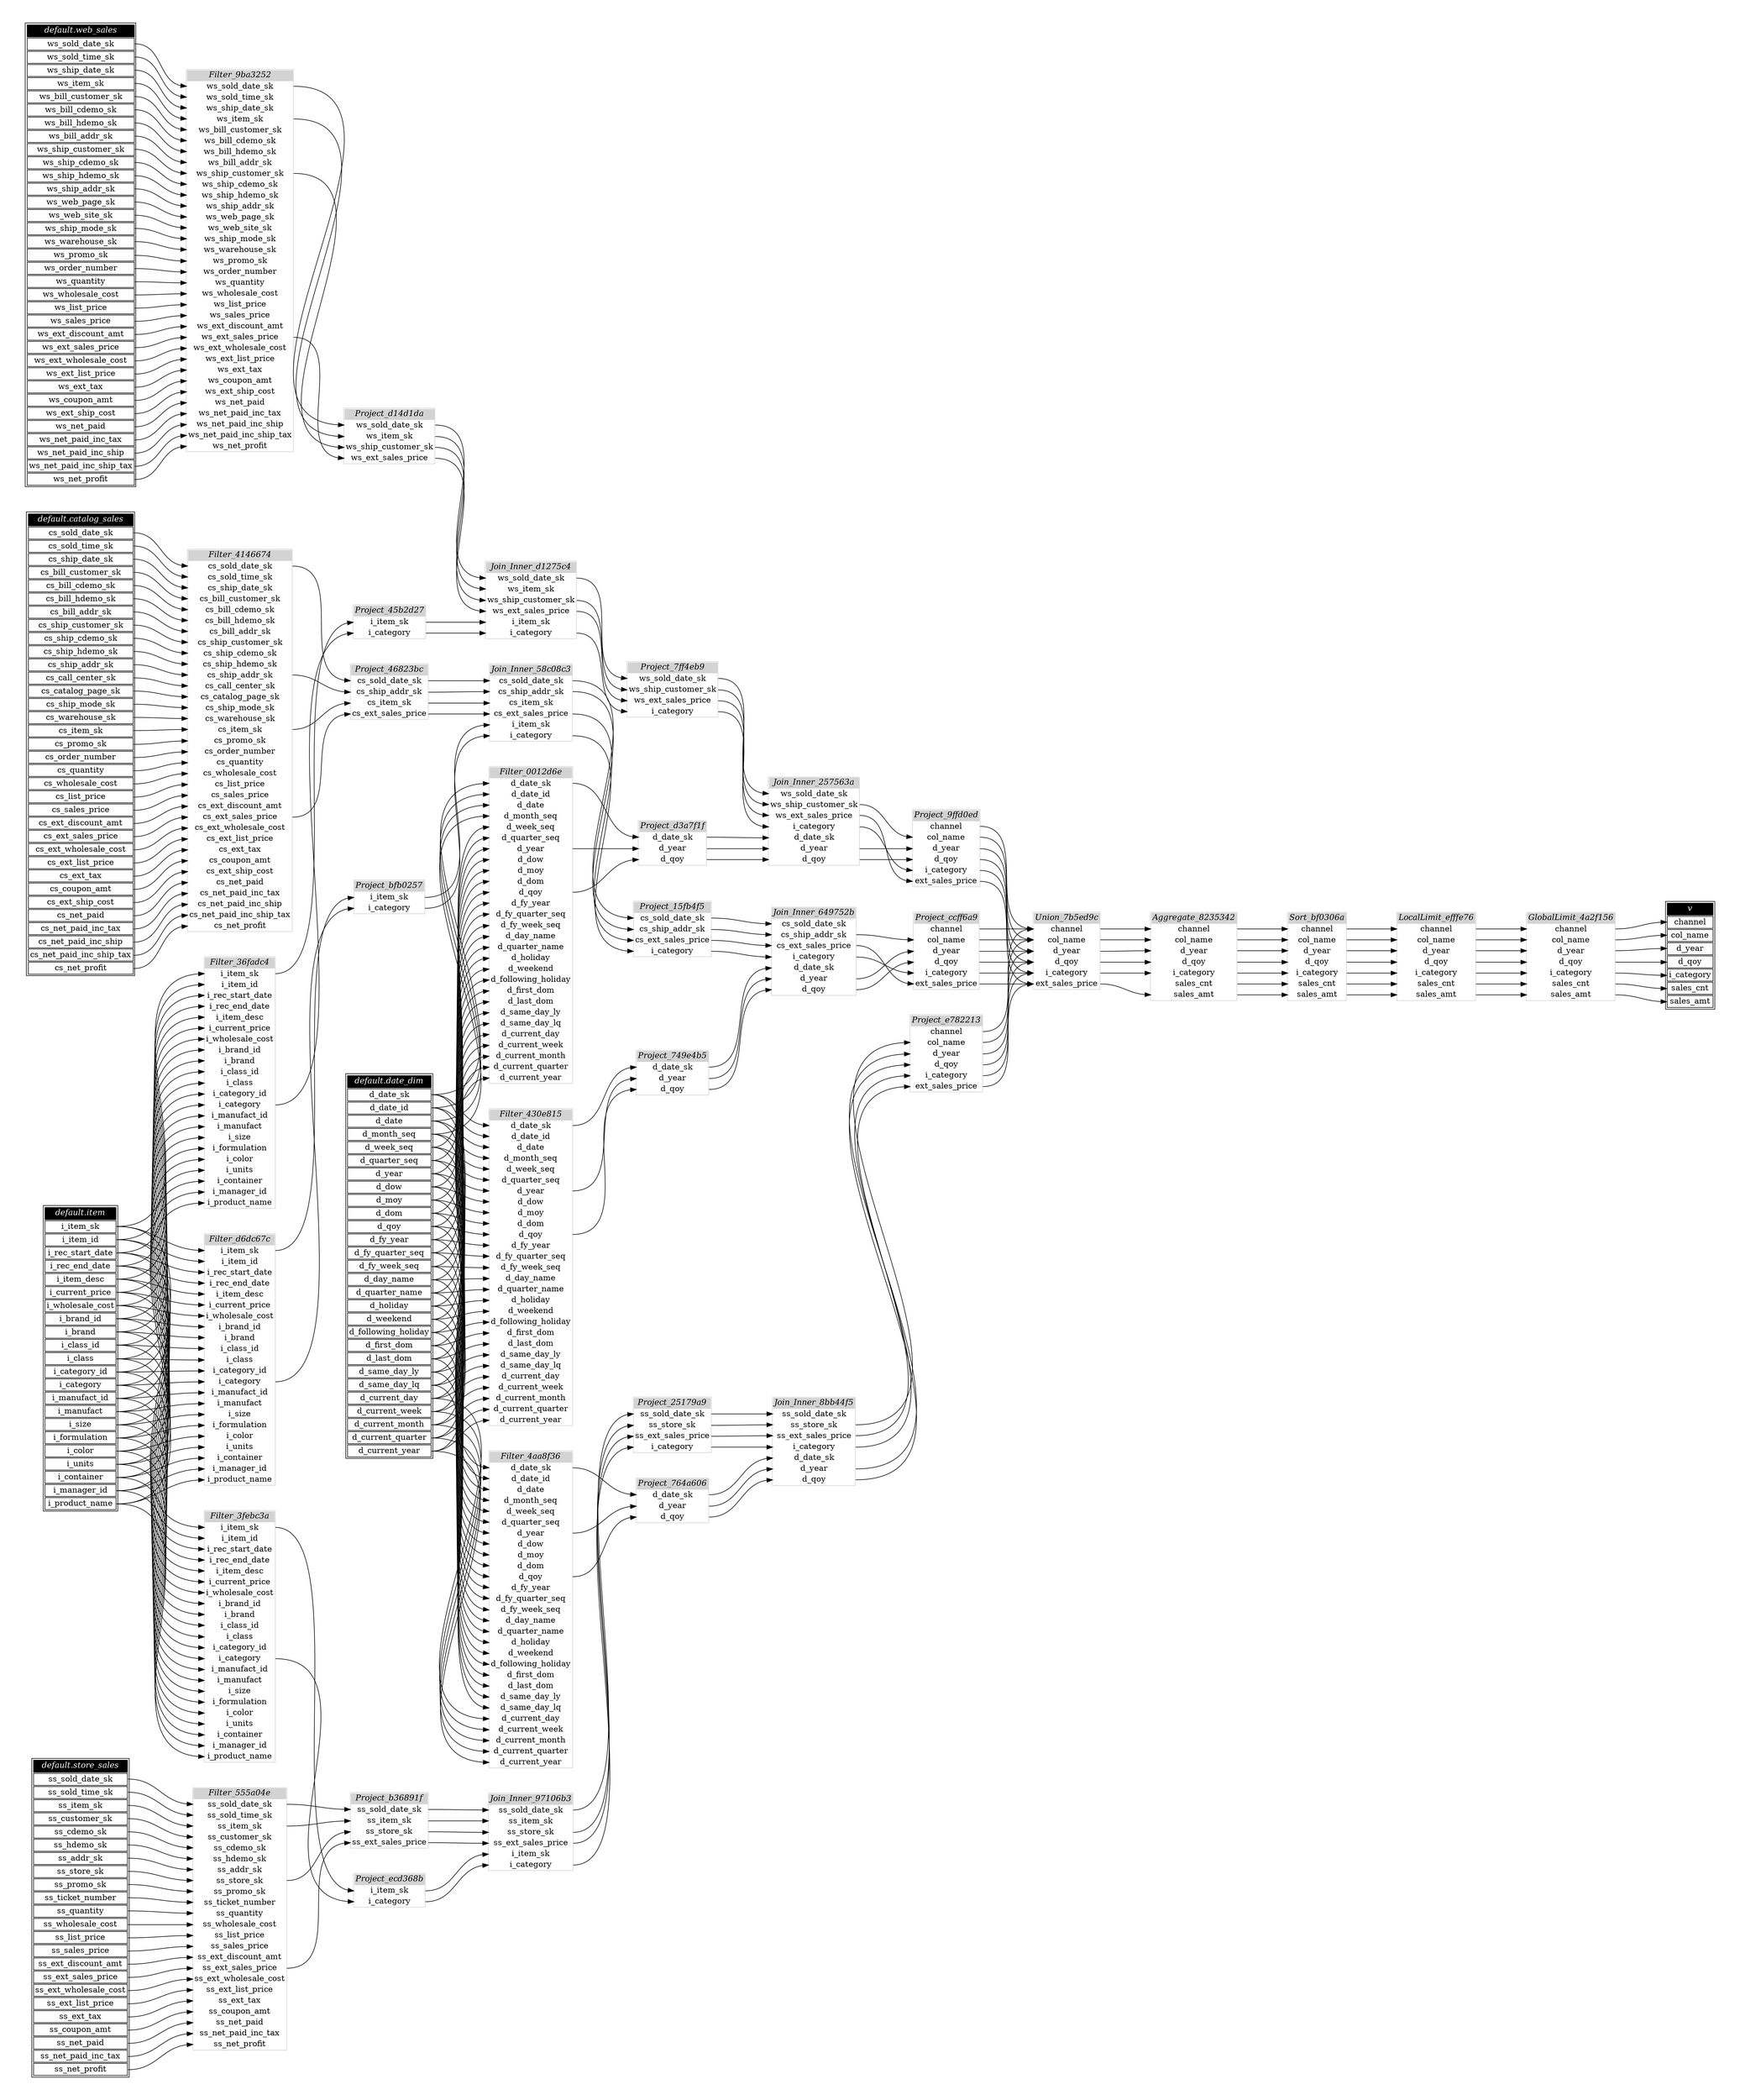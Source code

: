 // Automatically generated by TPCDSFlowTestSuite


digraph {
  graph [pad="0.5" nodesep="0.5" ranksep="1" fontname="Helvetica" rankdir=LR];
  node [shape=plaintext]

  
"Aggregate_8235342" [label=<
<table color="lightgray" border="1" cellborder="0" cellspacing="0">
  <tr><td bgcolor="lightgray" port="nodeName"><i>Aggregate_8235342</i></td></tr>
  <tr><td port="0">channel</td></tr>
<tr><td port="1">col_name</td></tr>
<tr><td port="2">d_year</td></tr>
<tr><td port="3">d_qoy</td></tr>
<tr><td port="4">i_category</td></tr>
<tr><td port="5">sales_cnt</td></tr>
<tr><td port="6">sales_amt</td></tr>
</table>>];
     

"Filter_0012d6e" [label=<
<table color="lightgray" border="1" cellborder="0" cellspacing="0">
  <tr><td bgcolor="lightgray" port="nodeName"><i>Filter_0012d6e</i></td></tr>
  <tr><td port="0">d_date_sk</td></tr>
<tr><td port="1">d_date_id</td></tr>
<tr><td port="2">d_date</td></tr>
<tr><td port="3">d_month_seq</td></tr>
<tr><td port="4">d_week_seq</td></tr>
<tr><td port="5">d_quarter_seq</td></tr>
<tr><td port="6">d_year</td></tr>
<tr><td port="7">d_dow</td></tr>
<tr><td port="8">d_moy</td></tr>
<tr><td port="9">d_dom</td></tr>
<tr><td port="10">d_qoy</td></tr>
<tr><td port="11">d_fy_year</td></tr>
<tr><td port="12">d_fy_quarter_seq</td></tr>
<tr><td port="13">d_fy_week_seq</td></tr>
<tr><td port="14">d_day_name</td></tr>
<tr><td port="15">d_quarter_name</td></tr>
<tr><td port="16">d_holiday</td></tr>
<tr><td port="17">d_weekend</td></tr>
<tr><td port="18">d_following_holiday</td></tr>
<tr><td port="19">d_first_dom</td></tr>
<tr><td port="20">d_last_dom</td></tr>
<tr><td port="21">d_same_day_ly</td></tr>
<tr><td port="22">d_same_day_lq</td></tr>
<tr><td port="23">d_current_day</td></tr>
<tr><td port="24">d_current_week</td></tr>
<tr><td port="25">d_current_month</td></tr>
<tr><td port="26">d_current_quarter</td></tr>
<tr><td port="27">d_current_year</td></tr>
</table>>];
     

"Filter_36fadc4" [label=<
<table color="lightgray" border="1" cellborder="0" cellspacing="0">
  <tr><td bgcolor="lightgray" port="nodeName"><i>Filter_36fadc4</i></td></tr>
  <tr><td port="0">i_item_sk</td></tr>
<tr><td port="1">i_item_id</td></tr>
<tr><td port="2">i_rec_start_date</td></tr>
<tr><td port="3">i_rec_end_date</td></tr>
<tr><td port="4">i_item_desc</td></tr>
<tr><td port="5">i_current_price</td></tr>
<tr><td port="6">i_wholesale_cost</td></tr>
<tr><td port="7">i_brand_id</td></tr>
<tr><td port="8">i_brand</td></tr>
<tr><td port="9">i_class_id</td></tr>
<tr><td port="10">i_class</td></tr>
<tr><td port="11">i_category_id</td></tr>
<tr><td port="12">i_category</td></tr>
<tr><td port="13">i_manufact_id</td></tr>
<tr><td port="14">i_manufact</td></tr>
<tr><td port="15">i_size</td></tr>
<tr><td port="16">i_formulation</td></tr>
<tr><td port="17">i_color</td></tr>
<tr><td port="18">i_units</td></tr>
<tr><td port="19">i_container</td></tr>
<tr><td port="20">i_manager_id</td></tr>
<tr><td port="21">i_product_name</td></tr>
</table>>];
     

"Filter_3febc3a" [label=<
<table color="lightgray" border="1" cellborder="0" cellspacing="0">
  <tr><td bgcolor="lightgray" port="nodeName"><i>Filter_3febc3a</i></td></tr>
  <tr><td port="0">i_item_sk</td></tr>
<tr><td port="1">i_item_id</td></tr>
<tr><td port="2">i_rec_start_date</td></tr>
<tr><td port="3">i_rec_end_date</td></tr>
<tr><td port="4">i_item_desc</td></tr>
<tr><td port="5">i_current_price</td></tr>
<tr><td port="6">i_wholesale_cost</td></tr>
<tr><td port="7">i_brand_id</td></tr>
<tr><td port="8">i_brand</td></tr>
<tr><td port="9">i_class_id</td></tr>
<tr><td port="10">i_class</td></tr>
<tr><td port="11">i_category_id</td></tr>
<tr><td port="12">i_category</td></tr>
<tr><td port="13">i_manufact_id</td></tr>
<tr><td port="14">i_manufact</td></tr>
<tr><td port="15">i_size</td></tr>
<tr><td port="16">i_formulation</td></tr>
<tr><td port="17">i_color</td></tr>
<tr><td port="18">i_units</td></tr>
<tr><td port="19">i_container</td></tr>
<tr><td port="20">i_manager_id</td></tr>
<tr><td port="21">i_product_name</td></tr>
</table>>];
     

"Filter_4146674" [label=<
<table color="lightgray" border="1" cellborder="0" cellspacing="0">
  <tr><td bgcolor="lightgray" port="nodeName"><i>Filter_4146674</i></td></tr>
  <tr><td port="0">cs_sold_date_sk</td></tr>
<tr><td port="1">cs_sold_time_sk</td></tr>
<tr><td port="2">cs_ship_date_sk</td></tr>
<tr><td port="3">cs_bill_customer_sk</td></tr>
<tr><td port="4">cs_bill_cdemo_sk</td></tr>
<tr><td port="5">cs_bill_hdemo_sk</td></tr>
<tr><td port="6">cs_bill_addr_sk</td></tr>
<tr><td port="7">cs_ship_customer_sk</td></tr>
<tr><td port="8">cs_ship_cdemo_sk</td></tr>
<tr><td port="9">cs_ship_hdemo_sk</td></tr>
<tr><td port="10">cs_ship_addr_sk</td></tr>
<tr><td port="11">cs_call_center_sk</td></tr>
<tr><td port="12">cs_catalog_page_sk</td></tr>
<tr><td port="13">cs_ship_mode_sk</td></tr>
<tr><td port="14">cs_warehouse_sk</td></tr>
<tr><td port="15">cs_item_sk</td></tr>
<tr><td port="16">cs_promo_sk</td></tr>
<tr><td port="17">cs_order_number</td></tr>
<tr><td port="18">cs_quantity</td></tr>
<tr><td port="19">cs_wholesale_cost</td></tr>
<tr><td port="20">cs_list_price</td></tr>
<tr><td port="21">cs_sales_price</td></tr>
<tr><td port="22">cs_ext_discount_amt</td></tr>
<tr><td port="23">cs_ext_sales_price</td></tr>
<tr><td port="24">cs_ext_wholesale_cost</td></tr>
<tr><td port="25">cs_ext_list_price</td></tr>
<tr><td port="26">cs_ext_tax</td></tr>
<tr><td port="27">cs_coupon_amt</td></tr>
<tr><td port="28">cs_ext_ship_cost</td></tr>
<tr><td port="29">cs_net_paid</td></tr>
<tr><td port="30">cs_net_paid_inc_tax</td></tr>
<tr><td port="31">cs_net_paid_inc_ship</td></tr>
<tr><td port="32">cs_net_paid_inc_ship_tax</td></tr>
<tr><td port="33">cs_net_profit</td></tr>
</table>>];
     

"Filter_430e815" [label=<
<table color="lightgray" border="1" cellborder="0" cellspacing="0">
  <tr><td bgcolor="lightgray" port="nodeName"><i>Filter_430e815</i></td></tr>
  <tr><td port="0">d_date_sk</td></tr>
<tr><td port="1">d_date_id</td></tr>
<tr><td port="2">d_date</td></tr>
<tr><td port="3">d_month_seq</td></tr>
<tr><td port="4">d_week_seq</td></tr>
<tr><td port="5">d_quarter_seq</td></tr>
<tr><td port="6">d_year</td></tr>
<tr><td port="7">d_dow</td></tr>
<tr><td port="8">d_moy</td></tr>
<tr><td port="9">d_dom</td></tr>
<tr><td port="10">d_qoy</td></tr>
<tr><td port="11">d_fy_year</td></tr>
<tr><td port="12">d_fy_quarter_seq</td></tr>
<tr><td port="13">d_fy_week_seq</td></tr>
<tr><td port="14">d_day_name</td></tr>
<tr><td port="15">d_quarter_name</td></tr>
<tr><td port="16">d_holiday</td></tr>
<tr><td port="17">d_weekend</td></tr>
<tr><td port="18">d_following_holiday</td></tr>
<tr><td port="19">d_first_dom</td></tr>
<tr><td port="20">d_last_dom</td></tr>
<tr><td port="21">d_same_day_ly</td></tr>
<tr><td port="22">d_same_day_lq</td></tr>
<tr><td port="23">d_current_day</td></tr>
<tr><td port="24">d_current_week</td></tr>
<tr><td port="25">d_current_month</td></tr>
<tr><td port="26">d_current_quarter</td></tr>
<tr><td port="27">d_current_year</td></tr>
</table>>];
     

"Filter_4aa8f36" [label=<
<table color="lightgray" border="1" cellborder="0" cellspacing="0">
  <tr><td bgcolor="lightgray" port="nodeName"><i>Filter_4aa8f36</i></td></tr>
  <tr><td port="0">d_date_sk</td></tr>
<tr><td port="1">d_date_id</td></tr>
<tr><td port="2">d_date</td></tr>
<tr><td port="3">d_month_seq</td></tr>
<tr><td port="4">d_week_seq</td></tr>
<tr><td port="5">d_quarter_seq</td></tr>
<tr><td port="6">d_year</td></tr>
<tr><td port="7">d_dow</td></tr>
<tr><td port="8">d_moy</td></tr>
<tr><td port="9">d_dom</td></tr>
<tr><td port="10">d_qoy</td></tr>
<tr><td port="11">d_fy_year</td></tr>
<tr><td port="12">d_fy_quarter_seq</td></tr>
<tr><td port="13">d_fy_week_seq</td></tr>
<tr><td port="14">d_day_name</td></tr>
<tr><td port="15">d_quarter_name</td></tr>
<tr><td port="16">d_holiday</td></tr>
<tr><td port="17">d_weekend</td></tr>
<tr><td port="18">d_following_holiday</td></tr>
<tr><td port="19">d_first_dom</td></tr>
<tr><td port="20">d_last_dom</td></tr>
<tr><td port="21">d_same_day_ly</td></tr>
<tr><td port="22">d_same_day_lq</td></tr>
<tr><td port="23">d_current_day</td></tr>
<tr><td port="24">d_current_week</td></tr>
<tr><td port="25">d_current_month</td></tr>
<tr><td port="26">d_current_quarter</td></tr>
<tr><td port="27">d_current_year</td></tr>
</table>>];
     

"Filter_555a04e" [label=<
<table color="lightgray" border="1" cellborder="0" cellspacing="0">
  <tr><td bgcolor="lightgray" port="nodeName"><i>Filter_555a04e</i></td></tr>
  <tr><td port="0">ss_sold_date_sk</td></tr>
<tr><td port="1">ss_sold_time_sk</td></tr>
<tr><td port="2">ss_item_sk</td></tr>
<tr><td port="3">ss_customer_sk</td></tr>
<tr><td port="4">ss_cdemo_sk</td></tr>
<tr><td port="5">ss_hdemo_sk</td></tr>
<tr><td port="6">ss_addr_sk</td></tr>
<tr><td port="7">ss_store_sk</td></tr>
<tr><td port="8">ss_promo_sk</td></tr>
<tr><td port="9">ss_ticket_number</td></tr>
<tr><td port="10">ss_quantity</td></tr>
<tr><td port="11">ss_wholesale_cost</td></tr>
<tr><td port="12">ss_list_price</td></tr>
<tr><td port="13">ss_sales_price</td></tr>
<tr><td port="14">ss_ext_discount_amt</td></tr>
<tr><td port="15">ss_ext_sales_price</td></tr>
<tr><td port="16">ss_ext_wholesale_cost</td></tr>
<tr><td port="17">ss_ext_list_price</td></tr>
<tr><td port="18">ss_ext_tax</td></tr>
<tr><td port="19">ss_coupon_amt</td></tr>
<tr><td port="20">ss_net_paid</td></tr>
<tr><td port="21">ss_net_paid_inc_tax</td></tr>
<tr><td port="22">ss_net_profit</td></tr>
</table>>];
     

"Filter_9ba3252" [label=<
<table color="lightgray" border="1" cellborder="0" cellspacing="0">
  <tr><td bgcolor="lightgray" port="nodeName"><i>Filter_9ba3252</i></td></tr>
  <tr><td port="0">ws_sold_date_sk</td></tr>
<tr><td port="1">ws_sold_time_sk</td></tr>
<tr><td port="2">ws_ship_date_sk</td></tr>
<tr><td port="3">ws_item_sk</td></tr>
<tr><td port="4">ws_bill_customer_sk</td></tr>
<tr><td port="5">ws_bill_cdemo_sk</td></tr>
<tr><td port="6">ws_bill_hdemo_sk</td></tr>
<tr><td port="7">ws_bill_addr_sk</td></tr>
<tr><td port="8">ws_ship_customer_sk</td></tr>
<tr><td port="9">ws_ship_cdemo_sk</td></tr>
<tr><td port="10">ws_ship_hdemo_sk</td></tr>
<tr><td port="11">ws_ship_addr_sk</td></tr>
<tr><td port="12">ws_web_page_sk</td></tr>
<tr><td port="13">ws_web_site_sk</td></tr>
<tr><td port="14">ws_ship_mode_sk</td></tr>
<tr><td port="15">ws_warehouse_sk</td></tr>
<tr><td port="16">ws_promo_sk</td></tr>
<tr><td port="17">ws_order_number</td></tr>
<tr><td port="18">ws_quantity</td></tr>
<tr><td port="19">ws_wholesale_cost</td></tr>
<tr><td port="20">ws_list_price</td></tr>
<tr><td port="21">ws_sales_price</td></tr>
<tr><td port="22">ws_ext_discount_amt</td></tr>
<tr><td port="23">ws_ext_sales_price</td></tr>
<tr><td port="24">ws_ext_wholesale_cost</td></tr>
<tr><td port="25">ws_ext_list_price</td></tr>
<tr><td port="26">ws_ext_tax</td></tr>
<tr><td port="27">ws_coupon_amt</td></tr>
<tr><td port="28">ws_ext_ship_cost</td></tr>
<tr><td port="29">ws_net_paid</td></tr>
<tr><td port="30">ws_net_paid_inc_tax</td></tr>
<tr><td port="31">ws_net_paid_inc_ship</td></tr>
<tr><td port="32">ws_net_paid_inc_ship_tax</td></tr>
<tr><td port="33">ws_net_profit</td></tr>
</table>>];
     

"Filter_d6dc67c" [label=<
<table color="lightgray" border="1" cellborder="0" cellspacing="0">
  <tr><td bgcolor="lightgray" port="nodeName"><i>Filter_d6dc67c</i></td></tr>
  <tr><td port="0">i_item_sk</td></tr>
<tr><td port="1">i_item_id</td></tr>
<tr><td port="2">i_rec_start_date</td></tr>
<tr><td port="3">i_rec_end_date</td></tr>
<tr><td port="4">i_item_desc</td></tr>
<tr><td port="5">i_current_price</td></tr>
<tr><td port="6">i_wholesale_cost</td></tr>
<tr><td port="7">i_brand_id</td></tr>
<tr><td port="8">i_brand</td></tr>
<tr><td port="9">i_class_id</td></tr>
<tr><td port="10">i_class</td></tr>
<tr><td port="11">i_category_id</td></tr>
<tr><td port="12">i_category</td></tr>
<tr><td port="13">i_manufact_id</td></tr>
<tr><td port="14">i_manufact</td></tr>
<tr><td port="15">i_size</td></tr>
<tr><td port="16">i_formulation</td></tr>
<tr><td port="17">i_color</td></tr>
<tr><td port="18">i_units</td></tr>
<tr><td port="19">i_container</td></tr>
<tr><td port="20">i_manager_id</td></tr>
<tr><td port="21">i_product_name</td></tr>
</table>>];
     

"GlobalLimit_4a2f156" [label=<
<table color="lightgray" border="1" cellborder="0" cellspacing="0">
  <tr><td bgcolor="lightgray" port="nodeName"><i>GlobalLimit_4a2f156</i></td></tr>
  <tr><td port="0">channel</td></tr>
<tr><td port="1">col_name</td></tr>
<tr><td port="2">d_year</td></tr>
<tr><td port="3">d_qoy</td></tr>
<tr><td port="4">i_category</td></tr>
<tr><td port="5">sales_cnt</td></tr>
<tr><td port="6">sales_amt</td></tr>
</table>>];
     

"Join_Inner_257563a" [label=<
<table color="lightgray" border="1" cellborder="0" cellspacing="0">
  <tr><td bgcolor="lightgray" port="nodeName"><i>Join_Inner_257563a</i></td></tr>
  <tr><td port="0">ws_sold_date_sk</td></tr>
<tr><td port="1">ws_ship_customer_sk</td></tr>
<tr><td port="2">ws_ext_sales_price</td></tr>
<tr><td port="3">i_category</td></tr>
<tr><td port="4">d_date_sk</td></tr>
<tr><td port="5">d_year</td></tr>
<tr><td port="6">d_qoy</td></tr>
</table>>];
     

"Join_Inner_58c08c3" [label=<
<table color="lightgray" border="1" cellborder="0" cellspacing="0">
  <tr><td bgcolor="lightgray" port="nodeName"><i>Join_Inner_58c08c3</i></td></tr>
  <tr><td port="0">cs_sold_date_sk</td></tr>
<tr><td port="1">cs_ship_addr_sk</td></tr>
<tr><td port="2">cs_item_sk</td></tr>
<tr><td port="3">cs_ext_sales_price</td></tr>
<tr><td port="4">i_item_sk</td></tr>
<tr><td port="5">i_category</td></tr>
</table>>];
     

"Join_Inner_649752b" [label=<
<table color="lightgray" border="1" cellborder="0" cellspacing="0">
  <tr><td bgcolor="lightgray" port="nodeName"><i>Join_Inner_649752b</i></td></tr>
  <tr><td port="0">cs_sold_date_sk</td></tr>
<tr><td port="1">cs_ship_addr_sk</td></tr>
<tr><td port="2">cs_ext_sales_price</td></tr>
<tr><td port="3">i_category</td></tr>
<tr><td port="4">d_date_sk</td></tr>
<tr><td port="5">d_year</td></tr>
<tr><td port="6">d_qoy</td></tr>
</table>>];
     

"Join_Inner_8bb44f5" [label=<
<table color="lightgray" border="1" cellborder="0" cellspacing="0">
  <tr><td bgcolor="lightgray" port="nodeName"><i>Join_Inner_8bb44f5</i></td></tr>
  <tr><td port="0">ss_sold_date_sk</td></tr>
<tr><td port="1">ss_store_sk</td></tr>
<tr><td port="2">ss_ext_sales_price</td></tr>
<tr><td port="3">i_category</td></tr>
<tr><td port="4">d_date_sk</td></tr>
<tr><td port="5">d_year</td></tr>
<tr><td port="6">d_qoy</td></tr>
</table>>];
     

"Join_Inner_97106b3" [label=<
<table color="lightgray" border="1" cellborder="0" cellspacing="0">
  <tr><td bgcolor="lightgray" port="nodeName"><i>Join_Inner_97106b3</i></td></tr>
  <tr><td port="0">ss_sold_date_sk</td></tr>
<tr><td port="1">ss_item_sk</td></tr>
<tr><td port="2">ss_store_sk</td></tr>
<tr><td port="3">ss_ext_sales_price</td></tr>
<tr><td port="4">i_item_sk</td></tr>
<tr><td port="5">i_category</td></tr>
</table>>];
     

"Join_Inner_d1275c4" [label=<
<table color="lightgray" border="1" cellborder="0" cellspacing="0">
  <tr><td bgcolor="lightgray" port="nodeName"><i>Join_Inner_d1275c4</i></td></tr>
  <tr><td port="0">ws_sold_date_sk</td></tr>
<tr><td port="1">ws_item_sk</td></tr>
<tr><td port="2">ws_ship_customer_sk</td></tr>
<tr><td port="3">ws_ext_sales_price</td></tr>
<tr><td port="4">i_item_sk</td></tr>
<tr><td port="5">i_category</td></tr>
</table>>];
     

"LocalLimit_efffe76" [label=<
<table color="lightgray" border="1" cellborder="0" cellspacing="0">
  <tr><td bgcolor="lightgray" port="nodeName"><i>LocalLimit_efffe76</i></td></tr>
  <tr><td port="0">channel</td></tr>
<tr><td port="1">col_name</td></tr>
<tr><td port="2">d_year</td></tr>
<tr><td port="3">d_qoy</td></tr>
<tr><td port="4">i_category</td></tr>
<tr><td port="5">sales_cnt</td></tr>
<tr><td port="6">sales_amt</td></tr>
</table>>];
     

"Project_15fb4f5" [label=<
<table color="lightgray" border="1" cellborder="0" cellspacing="0">
  <tr><td bgcolor="lightgray" port="nodeName"><i>Project_15fb4f5</i></td></tr>
  <tr><td port="0">cs_sold_date_sk</td></tr>
<tr><td port="1">cs_ship_addr_sk</td></tr>
<tr><td port="2">cs_ext_sales_price</td></tr>
<tr><td port="3">i_category</td></tr>
</table>>];
     

"Project_25179a9" [label=<
<table color="lightgray" border="1" cellborder="0" cellspacing="0">
  <tr><td bgcolor="lightgray" port="nodeName"><i>Project_25179a9</i></td></tr>
  <tr><td port="0">ss_sold_date_sk</td></tr>
<tr><td port="1">ss_store_sk</td></tr>
<tr><td port="2">ss_ext_sales_price</td></tr>
<tr><td port="3">i_category</td></tr>
</table>>];
     

"Project_45b2d27" [label=<
<table color="lightgray" border="1" cellborder="0" cellspacing="0">
  <tr><td bgcolor="lightgray" port="nodeName"><i>Project_45b2d27</i></td></tr>
  <tr><td port="0">i_item_sk</td></tr>
<tr><td port="1">i_category</td></tr>
</table>>];
     

"Project_46823bc" [label=<
<table color="lightgray" border="1" cellborder="0" cellspacing="0">
  <tr><td bgcolor="lightgray" port="nodeName"><i>Project_46823bc</i></td></tr>
  <tr><td port="0">cs_sold_date_sk</td></tr>
<tr><td port="1">cs_ship_addr_sk</td></tr>
<tr><td port="2">cs_item_sk</td></tr>
<tr><td port="3">cs_ext_sales_price</td></tr>
</table>>];
     

"Project_749e4b5" [label=<
<table color="lightgray" border="1" cellborder="0" cellspacing="0">
  <tr><td bgcolor="lightgray" port="nodeName"><i>Project_749e4b5</i></td></tr>
  <tr><td port="0">d_date_sk</td></tr>
<tr><td port="1">d_year</td></tr>
<tr><td port="2">d_qoy</td></tr>
</table>>];
     

"Project_764a606" [label=<
<table color="lightgray" border="1" cellborder="0" cellspacing="0">
  <tr><td bgcolor="lightgray" port="nodeName"><i>Project_764a606</i></td></tr>
  <tr><td port="0">d_date_sk</td></tr>
<tr><td port="1">d_year</td></tr>
<tr><td port="2">d_qoy</td></tr>
</table>>];
     

"Project_7ff4eb9" [label=<
<table color="lightgray" border="1" cellborder="0" cellspacing="0">
  <tr><td bgcolor="lightgray" port="nodeName"><i>Project_7ff4eb9</i></td></tr>
  <tr><td port="0">ws_sold_date_sk</td></tr>
<tr><td port="1">ws_ship_customer_sk</td></tr>
<tr><td port="2">ws_ext_sales_price</td></tr>
<tr><td port="3">i_category</td></tr>
</table>>];
     

"Project_9ffd0ed" [label=<
<table color="lightgray" border="1" cellborder="0" cellspacing="0">
  <tr><td bgcolor="lightgray" port="nodeName"><i>Project_9ffd0ed</i></td></tr>
  <tr><td port="0">channel</td></tr>
<tr><td port="1">col_name</td></tr>
<tr><td port="2">d_year</td></tr>
<tr><td port="3">d_qoy</td></tr>
<tr><td port="4">i_category</td></tr>
<tr><td port="5">ext_sales_price</td></tr>
</table>>];
     

"Project_b36891f" [label=<
<table color="lightgray" border="1" cellborder="0" cellspacing="0">
  <tr><td bgcolor="lightgray" port="nodeName"><i>Project_b36891f</i></td></tr>
  <tr><td port="0">ss_sold_date_sk</td></tr>
<tr><td port="1">ss_item_sk</td></tr>
<tr><td port="2">ss_store_sk</td></tr>
<tr><td port="3">ss_ext_sales_price</td></tr>
</table>>];
     

"Project_bfb0257" [label=<
<table color="lightgray" border="1" cellborder="0" cellspacing="0">
  <tr><td bgcolor="lightgray" port="nodeName"><i>Project_bfb0257</i></td></tr>
  <tr><td port="0">i_item_sk</td></tr>
<tr><td port="1">i_category</td></tr>
</table>>];
     

"Project_ccff6a9" [label=<
<table color="lightgray" border="1" cellborder="0" cellspacing="0">
  <tr><td bgcolor="lightgray" port="nodeName"><i>Project_ccff6a9</i></td></tr>
  <tr><td port="0">channel</td></tr>
<tr><td port="1">col_name</td></tr>
<tr><td port="2">d_year</td></tr>
<tr><td port="3">d_qoy</td></tr>
<tr><td port="4">i_category</td></tr>
<tr><td port="5">ext_sales_price</td></tr>
</table>>];
     

"Project_d14d1da" [label=<
<table color="lightgray" border="1" cellborder="0" cellspacing="0">
  <tr><td bgcolor="lightgray" port="nodeName"><i>Project_d14d1da</i></td></tr>
  <tr><td port="0">ws_sold_date_sk</td></tr>
<tr><td port="1">ws_item_sk</td></tr>
<tr><td port="2">ws_ship_customer_sk</td></tr>
<tr><td port="3">ws_ext_sales_price</td></tr>
</table>>];
     

"Project_d3a7f1f" [label=<
<table color="lightgray" border="1" cellborder="0" cellspacing="0">
  <tr><td bgcolor="lightgray" port="nodeName"><i>Project_d3a7f1f</i></td></tr>
  <tr><td port="0">d_date_sk</td></tr>
<tr><td port="1">d_year</td></tr>
<tr><td port="2">d_qoy</td></tr>
</table>>];
     

"Project_e782213" [label=<
<table color="lightgray" border="1" cellborder="0" cellspacing="0">
  <tr><td bgcolor="lightgray" port="nodeName"><i>Project_e782213</i></td></tr>
  <tr><td port="0">channel</td></tr>
<tr><td port="1">col_name</td></tr>
<tr><td port="2">d_year</td></tr>
<tr><td port="3">d_qoy</td></tr>
<tr><td port="4">i_category</td></tr>
<tr><td port="5">ext_sales_price</td></tr>
</table>>];
     

"Project_ecd368b" [label=<
<table color="lightgray" border="1" cellborder="0" cellspacing="0">
  <tr><td bgcolor="lightgray" port="nodeName"><i>Project_ecd368b</i></td></tr>
  <tr><td port="0">i_item_sk</td></tr>
<tr><td port="1">i_category</td></tr>
</table>>];
     

"Sort_bf0306a" [label=<
<table color="lightgray" border="1" cellborder="0" cellspacing="0">
  <tr><td bgcolor="lightgray" port="nodeName"><i>Sort_bf0306a</i></td></tr>
  <tr><td port="0">channel</td></tr>
<tr><td port="1">col_name</td></tr>
<tr><td port="2">d_year</td></tr>
<tr><td port="3">d_qoy</td></tr>
<tr><td port="4">i_category</td></tr>
<tr><td port="5">sales_cnt</td></tr>
<tr><td port="6">sales_amt</td></tr>
</table>>];
     

"Union_7b5ed9c" [label=<
<table color="lightgray" border="1" cellborder="0" cellspacing="0">
  <tr><td bgcolor="lightgray" port="nodeName"><i>Union_7b5ed9c</i></td></tr>
  <tr><td port="0">channel</td></tr>
<tr><td port="1">col_name</td></tr>
<tr><td port="2">d_year</td></tr>
<tr><td port="3">d_qoy</td></tr>
<tr><td port="4">i_category</td></tr>
<tr><td port="5">ext_sales_price</td></tr>
</table>>];
     

"default.catalog_sales" [color="black" label=<
<table>
  <tr><td bgcolor="black" port="nodeName"><i><font color="white">default.catalog_sales</font></i></td></tr>
  <tr><td port="0">cs_sold_date_sk</td></tr>
<tr><td port="1">cs_sold_time_sk</td></tr>
<tr><td port="2">cs_ship_date_sk</td></tr>
<tr><td port="3">cs_bill_customer_sk</td></tr>
<tr><td port="4">cs_bill_cdemo_sk</td></tr>
<tr><td port="5">cs_bill_hdemo_sk</td></tr>
<tr><td port="6">cs_bill_addr_sk</td></tr>
<tr><td port="7">cs_ship_customer_sk</td></tr>
<tr><td port="8">cs_ship_cdemo_sk</td></tr>
<tr><td port="9">cs_ship_hdemo_sk</td></tr>
<tr><td port="10">cs_ship_addr_sk</td></tr>
<tr><td port="11">cs_call_center_sk</td></tr>
<tr><td port="12">cs_catalog_page_sk</td></tr>
<tr><td port="13">cs_ship_mode_sk</td></tr>
<tr><td port="14">cs_warehouse_sk</td></tr>
<tr><td port="15">cs_item_sk</td></tr>
<tr><td port="16">cs_promo_sk</td></tr>
<tr><td port="17">cs_order_number</td></tr>
<tr><td port="18">cs_quantity</td></tr>
<tr><td port="19">cs_wholesale_cost</td></tr>
<tr><td port="20">cs_list_price</td></tr>
<tr><td port="21">cs_sales_price</td></tr>
<tr><td port="22">cs_ext_discount_amt</td></tr>
<tr><td port="23">cs_ext_sales_price</td></tr>
<tr><td port="24">cs_ext_wholesale_cost</td></tr>
<tr><td port="25">cs_ext_list_price</td></tr>
<tr><td port="26">cs_ext_tax</td></tr>
<tr><td port="27">cs_coupon_amt</td></tr>
<tr><td port="28">cs_ext_ship_cost</td></tr>
<tr><td port="29">cs_net_paid</td></tr>
<tr><td port="30">cs_net_paid_inc_tax</td></tr>
<tr><td port="31">cs_net_paid_inc_ship</td></tr>
<tr><td port="32">cs_net_paid_inc_ship_tax</td></tr>
<tr><td port="33">cs_net_profit</td></tr>
</table>>];
     

"default.date_dim" [color="black" label=<
<table>
  <tr><td bgcolor="black" port="nodeName"><i><font color="white">default.date_dim</font></i></td></tr>
  <tr><td port="0">d_date_sk</td></tr>
<tr><td port="1">d_date_id</td></tr>
<tr><td port="2">d_date</td></tr>
<tr><td port="3">d_month_seq</td></tr>
<tr><td port="4">d_week_seq</td></tr>
<tr><td port="5">d_quarter_seq</td></tr>
<tr><td port="6">d_year</td></tr>
<tr><td port="7">d_dow</td></tr>
<tr><td port="8">d_moy</td></tr>
<tr><td port="9">d_dom</td></tr>
<tr><td port="10">d_qoy</td></tr>
<tr><td port="11">d_fy_year</td></tr>
<tr><td port="12">d_fy_quarter_seq</td></tr>
<tr><td port="13">d_fy_week_seq</td></tr>
<tr><td port="14">d_day_name</td></tr>
<tr><td port="15">d_quarter_name</td></tr>
<tr><td port="16">d_holiday</td></tr>
<tr><td port="17">d_weekend</td></tr>
<tr><td port="18">d_following_holiday</td></tr>
<tr><td port="19">d_first_dom</td></tr>
<tr><td port="20">d_last_dom</td></tr>
<tr><td port="21">d_same_day_ly</td></tr>
<tr><td port="22">d_same_day_lq</td></tr>
<tr><td port="23">d_current_day</td></tr>
<tr><td port="24">d_current_week</td></tr>
<tr><td port="25">d_current_month</td></tr>
<tr><td port="26">d_current_quarter</td></tr>
<tr><td port="27">d_current_year</td></tr>
</table>>];
     

"default.item" [color="black" label=<
<table>
  <tr><td bgcolor="black" port="nodeName"><i><font color="white">default.item</font></i></td></tr>
  <tr><td port="0">i_item_sk</td></tr>
<tr><td port="1">i_item_id</td></tr>
<tr><td port="2">i_rec_start_date</td></tr>
<tr><td port="3">i_rec_end_date</td></tr>
<tr><td port="4">i_item_desc</td></tr>
<tr><td port="5">i_current_price</td></tr>
<tr><td port="6">i_wholesale_cost</td></tr>
<tr><td port="7">i_brand_id</td></tr>
<tr><td port="8">i_brand</td></tr>
<tr><td port="9">i_class_id</td></tr>
<tr><td port="10">i_class</td></tr>
<tr><td port="11">i_category_id</td></tr>
<tr><td port="12">i_category</td></tr>
<tr><td port="13">i_manufact_id</td></tr>
<tr><td port="14">i_manufact</td></tr>
<tr><td port="15">i_size</td></tr>
<tr><td port="16">i_formulation</td></tr>
<tr><td port="17">i_color</td></tr>
<tr><td port="18">i_units</td></tr>
<tr><td port="19">i_container</td></tr>
<tr><td port="20">i_manager_id</td></tr>
<tr><td port="21">i_product_name</td></tr>
</table>>];
     

"default.store_sales" [color="black" label=<
<table>
  <tr><td bgcolor="black" port="nodeName"><i><font color="white">default.store_sales</font></i></td></tr>
  <tr><td port="0">ss_sold_date_sk</td></tr>
<tr><td port="1">ss_sold_time_sk</td></tr>
<tr><td port="2">ss_item_sk</td></tr>
<tr><td port="3">ss_customer_sk</td></tr>
<tr><td port="4">ss_cdemo_sk</td></tr>
<tr><td port="5">ss_hdemo_sk</td></tr>
<tr><td port="6">ss_addr_sk</td></tr>
<tr><td port="7">ss_store_sk</td></tr>
<tr><td port="8">ss_promo_sk</td></tr>
<tr><td port="9">ss_ticket_number</td></tr>
<tr><td port="10">ss_quantity</td></tr>
<tr><td port="11">ss_wholesale_cost</td></tr>
<tr><td port="12">ss_list_price</td></tr>
<tr><td port="13">ss_sales_price</td></tr>
<tr><td port="14">ss_ext_discount_amt</td></tr>
<tr><td port="15">ss_ext_sales_price</td></tr>
<tr><td port="16">ss_ext_wholesale_cost</td></tr>
<tr><td port="17">ss_ext_list_price</td></tr>
<tr><td port="18">ss_ext_tax</td></tr>
<tr><td port="19">ss_coupon_amt</td></tr>
<tr><td port="20">ss_net_paid</td></tr>
<tr><td port="21">ss_net_paid_inc_tax</td></tr>
<tr><td port="22">ss_net_profit</td></tr>
</table>>];
     

"default.web_sales" [color="black" label=<
<table>
  <tr><td bgcolor="black" port="nodeName"><i><font color="white">default.web_sales</font></i></td></tr>
  <tr><td port="0">ws_sold_date_sk</td></tr>
<tr><td port="1">ws_sold_time_sk</td></tr>
<tr><td port="2">ws_ship_date_sk</td></tr>
<tr><td port="3">ws_item_sk</td></tr>
<tr><td port="4">ws_bill_customer_sk</td></tr>
<tr><td port="5">ws_bill_cdemo_sk</td></tr>
<tr><td port="6">ws_bill_hdemo_sk</td></tr>
<tr><td port="7">ws_bill_addr_sk</td></tr>
<tr><td port="8">ws_ship_customer_sk</td></tr>
<tr><td port="9">ws_ship_cdemo_sk</td></tr>
<tr><td port="10">ws_ship_hdemo_sk</td></tr>
<tr><td port="11">ws_ship_addr_sk</td></tr>
<tr><td port="12">ws_web_page_sk</td></tr>
<tr><td port="13">ws_web_site_sk</td></tr>
<tr><td port="14">ws_ship_mode_sk</td></tr>
<tr><td port="15">ws_warehouse_sk</td></tr>
<tr><td port="16">ws_promo_sk</td></tr>
<tr><td port="17">ws_order_number</td></tr>
<tr><td port="18">ws_quantity</td></tr>
<tr><td port="19">ws_wholesale_cost</td></tr>
<tr><td port="20">ws_list_price</td></tr>
<tr><td port="21">ws_sales_price</td></tr>
<tr><td port="22">ws_ext_discount_amt</td></tr>
<tr><td port="23">ws_ext_sales_price</td></tr>
<tr><td port="24">ws_ext_wholesale_cost</td></tr>
<tr><td port="25">ws_ext_list_price</td></tr>
<tr><td port="26">ws_ext_tax</td></tr>
<tr><td port="27">ws_coupon_amt</td></tr>
<tr><td port="28">ws_ext_ship_cost</td></tr>
<tr><td port="29">ws_net_paid</td></tr>
<tr><td port="30">ws_net_paid_inc_tax</td></tr>
<tr><td port="31">ws_net_paid_inc_ship</td></tr>
<tr><td port="32">ws_net_paid_inc_ship_tax</td></tr>
<tr><td port="33">ws_net_profit</td></tr>
</table>>];
     

"v" [color="black" label=<
<table>
  <tr><td bgcolor="black" port="nodeName"><i><font color="white">v</font></i></td></tr>
  <tr><td port="0">channel</td></tr>
<tr><td port="1">col_name</td></tr>
<tr><td port="2">d_year</td></tr>
<tr><td port="3">d_qoy</td></tr>
<tr><td port="4">i_category</td></tr>
<tr><td port="5">sales_cnt</td></tr>
<tr><td port="6">sales_amt</td></tr>
</table>>];
     
  "Aggregate_8235342":0 -> "Sort_bf0306a":0;
"Aggregate_8235342":1 -> "Sort_bf0306a":1;
"Aggregate_8235342":2 -> "Sort_bf0306a":2;
"Aggregate_8235342":3 -> "Sort_bf0306a":3;
"Aggregate_8235342":4 -> "Sort_bf0306a":4;
"Aggregate_8235342":5 -> "Sort_bf0306a":5;
"Aggregate_8235342":6 -> "Sort_bf0306a":6;
"Filter_0012d6e":0 -> "Project_d3a7f1f":0;
"Filter_0012d6e":10 -> "Project_d3a7f1f":2;
"Filter_0012d6e":6 -> "Project_d3a7f1f":1;
"Filter_36fadc4":0 -> "Project_45b2d27":0;
"Filter_36fadc4":12 -> "Project_45b2d27":1;
"Filter_3febc3a":0 -> "Project_ecd368b":0;
"Filter_3febc3a":12 -> "Project_ecd368b":1;
"Filter_4146674":0 -> "Project_46823bc":0;
"Filter_4146674":10 -> "Project_46823bc":1;
"Filter_4146674":15 -> "Project_46823bc":2;
"Filter_4146674":23 -> "Project_46823bc":3;
"Filter_430e815":0 -> "Project_749e4b5":0;
"Filter_430e815":10 -> "Project_749e4b5":2;
"Filter_430e815":6 -> "Project_749e4b5":1;
"Filter_4aa8f36":0 -> "Project_764a606":0;
"Filter_4aa8f36":10 -> "Project_764a606":2;
"Filter_4aa8f36":6 -> "Project_764a606":1;
"Filter_555a04e":0 -> "Project_b36891f":0;
"Filter_555a04e":15 -> "Project_b36891f":3;
"Filter_555a04e":2 -> "Project_b36891f":1;
"Filter_555a04e":7 -> "Project_b36891f":2;
"Filter_9ba3252":0 -> "Project_d14d1da":0;
"Filter_9ba3252":23 -> "Project_d14d1da":3;
"Filter_9ba3252":3 -> "Project_d14d1da":1;
"Filter_9ba3252":8 -> "Project_d14d1da":2;
"Filter_d6dc67c":0 -> "Project_bfb0257":0;
"Filter_d6dc67c":12 -> "Project_bfb0257":1;
"GlobalLimit_4a2f156":0 -> "v":0;
"GlobalLimit_4a2f156":1 -> "v":1;
"GlobalLimit_4a2f156":2 -> "v":2;
"GlobalLimit_4a2f156":3 -> "v":3;
"GlobalLimit_4a2f156":4 -> "v":4;
"GlobalLimit_4a2f156":5 -> "v":5;
"GlobalLimit_4a2f156":6 -> "v":6;
"Join_Inner_257563a":1 -> "Project_9ffd0ed":1;
"Join_Inner_257563a":2 -> "Project_9ffd0ed":5;
"Join_Inner_257563a":3 -> "Project_9ffd0ed":4;
"Join_Inner_257563a":5 -> "Project_9ffd0ed":2;
"Join_Inner_257563a":6 -> "Project_9ffd0ed":3;
"Join_Inner_58c08c3":0 -> "Project_15fb4f5":0;
"Join_Inner_58c08c3":1 -> "Project_15fb4f5":1;
"Join_Inner_58c08c3":3 -> "Project_15fb4f5":2;
"Join_Inner_58c08c3":5 -> "Project_15fb4f5":3;
"Join_Inner_649752b":1 -> "Project_ccff6a9":1;
"Join_Inner_649752b":2 -> "Project_ccff6a9":5;
"Join_Inner_649752b":3 -> "Project_ccff6a9":4;
"Join_Inner_649752b":5 -> "Project_ccff6a9":2;
"Join_Inner_649752b":6 -> "Project_ccff6a9":3;
"Join_Inner_8bb44f5":1 -> "Project_e782213":1;
"Join_Inner_8bb44f5":2 -> "Project_e782213":5;
"Join_Inner_8bb44f5":3 -> "Project_e782213":4;
"Join_Inner_8bb44f5":5 -> "Project_e782213":2;
"Join_Inner_8bb44f5":6 -> "Project_e782213":3;
"Join_Inner_97106b3":0 -> "Project_25179a9":0;
"Join_Inner_97106b3":2 -> "Project_25179a9":1;
"Join_Inner_97106b3":3 -> "Project_25179a9":2;
"Join_Inner_97106b3":5 -> "Project_25179a9":3;
"Join_Inner_d1275c4":0 -> "Project_7ff4eb9":0;
"Join_Inner_d1275c4":2 -> "Project_7ff4eb9":1;
"Join_Inner_d1275c4":3 -> "Project_7ff4eb9":2;
"Join_Inner_d1275c4":5 -> "Project_7ff4eb9":3;
"LocalLimit_efffe76":0 -> "GlobalLimit_4a2f156":0;
"LocalLimit_efffe76":1 -> "GlobalLimit_4a2f156":1;
"LocalLimit_efffe76":2 -> "GlobalLimit_4a2f156":2;
"LocalLimit_efffe76":3 -> "GlobalLimit_4a2f156":3;
"LocalLimit_efffe76":4 -> "GlobalLimit_4a2f156":4;
"LocalLimit_efffe76":5 -> "GlobalLimit_4a2f156":5;
"LocalLimit_efffe76":6 -> "GlobalLimit_4a2f156":6;
"Project_15fb4f5":0 -> "Join_Inner_649752b":0;
"Project_15fb4f5":1 -> "Join_Inner_649752b":1;
"Project_15fb4f5":2 -> "Join_Inner_649752b":2;
"Project_15fb4f5":3 -> "Join_Inner_649752b":3;
"Project_25179a9":0 -> "Join_Inner_8bb44f5":0;
"Project_25179a9":1 -> "Join_Inner_8bb44f5":1;
"Project_25179a9":2 -> "Join_Inner_8bb44f5":2;
"Project_25179a9":3 -> "Join_Inner_8bb44f5":3;
"Project_45b2d27":0 -> "Join_Inner_d1275c4":4;
"Project_45b2d27":1 -> "Join_Inner_d1275c4":5;
"Project_46823bc":0 -> "Join_Inner_58c08c3":0;
"Project_46823bc":1 -> "Join_Inner_58c08c3":1;
"Project_46823bc":2 -> "Join_Inner_58c08c3":2;
"Project_46823bc":3 -> "Join_Inner_58c08c3":3;
"Project_749e4b5":0 -> "Join_Inner_649752b":4;
"Project_749e4b5":1 -> "Join_Inner_649752b":5;
"Project_749e4b5":2 -> "Join_Inner_649752b":6;
"Project_764a606":0 -> "Join_Inner_8bb44f5":4;
"Project_764a606":1 -> "Join_Inner_8bb44f5":5;
"Project_764a606":2 -> "Join_Inner_8bb44f5":6;
"Project_7ff4eb9":0 -> "Join_Inner_257563a":0;
"Project_7ff4eb9":1 -> "Join_Inner_257563a":1;
"Project_7ff4eb9":2 -> "Join_Inner_257563a":2;
"Project_7ff4eb9":3 -> "Join_Inner_257563a":3;
"Project_9ffd0ed":0 -> "Union_7b5ed9c":0;
"Project_9ffd0ed":1 -> "Union_7b5ed9c":1;
"Project_9ffd0ed":2 -> "Union_7b5ed9c":2;
"Project_9ffd0ed":3 -> "Union_7b5ed9c":3;
"Project_9ffd0ed":4 -> "Union_7b5ed9c":4;
"Project_9ffd0ed":5 -> "Union_7b5ed9c":5;
"Project_b36891f":0 -> "Join_Inner_97106b3":0;
"Project_b36891f":1 -> "Join_Inner_97106b3":1;
"Project_b36891f":2 -> "Join_Inner_97106b3":2;
"Project_b36891f":3 -> "Join_Inner_97106b3":3;
"Project_bfb0257":0 -> "Join_Inner_58c08c3":4;
"Project_bfb0257":1 -> "Join_Inner_58c08c3":5;
"Project_ccff6a9":0 -> "Union_7b5ed9c":0;
"Project_ccff6a9":1 -> "Union_7b5ed9c":1;
"Project_ccff6a9":2 -> "Union_7b5ed9c":2;
"Project_ccff6a9":3 -> "Union_7b5ed9c":3;
"Project_ccff6a9":4 -> "Union_7b5ed9c":4;
"Project_ccff6a9":5 -> "Union_7b5ed9c":5;
"Project_d14d1da":0 -> "Join_Inner_d1275c4":0;
"Project_d14d1da":1 -> "Join_Inner_d1275c4":1;
"Project_d14d1da":2 -> "Join_Inner_d1275c4":2;
"Project_d14d1da":3 -> "Join_Inner_d1275c4":3;
"Project_d3a7f1f":0 -> "Join_Inner_257563a":4;
"Project_d3a7f1f":1 -> "Join_Inner_257563a":5;
"Project_d3a7f1f":2 -> "Join_Inner_257563a":6;
"Project_e782213":0 -> "Union_7b5ed9c":0;
"Project_e782213":1 -> "Union_7b5ed9c":1;
"Project_e782213":2 -> "Union_7b5ed9c":2;
"Project_e782213":3 -> "Union_7b5ed9c":3;
"Project_e782213":4 -> "Union_7b5ed9c":4;
"Project_e782213":5 -> "Union_7b5ed9c":5;
"Project_ecd368b":0 -> "Join_Inner_97106b3":4;
"Project_ecd368b":1 -> "Join_Inner_97106b3":5;
"Sort_bf0306a":0 -> "LocalLimit_efffe76":0;
"Sort_bf0306a":1 -> "LocalLimit_efffe76":1;
"Sort_bf0306a":2 -> "LocalLimit_efffe76":2;
"Sort_bf0306a":3 -> "LocalLimit_efffe76":3;
"Sort_bf0306a":4 -> "LocalLimit_efffe76":4;
"Sort_bf0306a":5 -> "LocalLimit_efffe76":5;
"Sort_bf0306a":6 -> "LocalLimit_efffe76":6;
"Union_7b5ed9c":0 -> "Aggregate_8235342":0;
"Union_7b5ed9c":1 -> "Aggregate_8235342":1;
"Union_7b5ed9c":2 -> "Aggregate_8235342":2;
"Union_7b5ed9c":3 -> "Aggregate_8235342":3;
"Union_7b5ed9c":4 -> "Aggregate_8235342":4;
"Union_7b5ed9c":5 -> "Aggregate_8235342":6;
"default.catalog_sales":0 -> "Filter_4146674":0;
"default.catalog_sales":1 -> "Filter_4146674":1;
"default.catalog_sales":10 -> "Filter_4146674":10;
"default.catalog_sales":11 -> "Filter_4146674":11;
"default.catalog_sales":12 -> "Filter_4146674":12;
"default.catalog_sales":13 -> "Filter_4146674":13;
"default.catalog_sales":14 -> "Filter_4146674":14;
"default.catalog_sales":15 -> "Filter_4146674":15;
"default.catalog_sales":16 -> "Filter_4146674":16;
"default.catalog_sales":17 -> "Filter_4146674":17;
"default.catalog_sales":18 -> "Filter_4146674":18;
"default.catalog_sales":19 -> "Filter_4146674":19;
"default.catalog_sales":2 -> "Filter_4146674":2;
"default.catalog_sales":20 -> "Filter_4146674":20;
"default.catalog_sales":21 -> "Filter_4146674":21;
"default.catalog_sales":22 -> "Filter_4146674":22;
"default.catalog_sales":23 -> "Filter_4146674":23;
"default.catalog_sales":24 -> "Filter_4146674":24;
"default.catalog_sales":25 -> "Filter_4146674":25;
"default.catalog_sales":26 -> "Filter_4146674":26;
"default.catalog_sales":27 -> "Filter_4146674":27;
"default.catalog_sales":28 -> "Filter_4146674":28;
"default.catalog_sales":29 -> "Filter_4146674":29;
"default.catalog_sales":3 -> "Filter_4146674":3;
"default.catalog_sales":30 -> "Filter_4146674":30;
"default.catalog_sales":31 -> "Filter_4146674":31;
"default.catalog_sales":32 -> "Filter_4146674":32;
"default.catalog_sales":33 -> "Filter_4146674":33;
"default.catalog_sales":4 -> "Filter_4146674":4;
"default.catalog_sales":5 -> "Filter_4146674":5;
"default.catalog_sales":6 -> "Filter_4146674":6;
"default.catalog_sales":7 -> "Filter_4146674":7;
"default.catalog_sales":8 -> "Filter_4146674":8;
"default.catalog_sales":9 -> "Filter_4146674":9;
"default.date_dim":0 -> "Filter_0012d6e":0;
"default.date_dim":0 -> "Filter_430e815":0;
"default.date_dim":0 -> "Filter_4aa8f36":0;
"default.date_dim":1 -> "Filter_0012d6e":1;
"default.date_dim":1 -> "Filter_430e815":1;
"default.date_dim":1 -> "Filter_4aa8f36":1;
"default.date_dim":10 -> "Filter_0012d6e":10;
"default.date_dim":10 -> "Filter_430e815":10;
"default.date_dim":10 -> "Filter_4aa8f36":10;
"default.date_dim":11 -> "Filter_0012d6e":11;
"default.date_dim":11 -> "Filter_430e815":11;
"default.date_dim":11 -> "Filter_4aa8f36":11;
"default.date_dim":12 -> "Filter_0012d6e":12;
"default.date_dim":12 -> "Filter_430e815":12;
"default.date_dim":12 -> "Filter_4aa8f36":12;
"default.date_dim":13 -> "Filter_0012d6e":13;
"default.date_dim":13 -> "Filter_430e815":13;
"default.date_dim":13 -> "Filter_4aa8f36":13;
"default.date_dim":14 -> "Filter_0012d6e":14;
"default.date_dim":14 -> "Filter_430e815":14;
"default.date_dim":14 -> "Filter_4aa8f36":14;
"default.date_dim":15 -> "Filter_0012d6e":15;
"default.date_dim":15 -> "Filter_430e815":15;
"default.date_dim":15 -> "Filter_4aa8f36":15;
"default.date_dim":16 -> "Filter_0012d6e":16;
"default.date_dim":16 -> "Filter_430e815":16;
"default.date_dim":16 -> "Filter_4aa8f36":16;
"default.date_dim":17 -> "Filter_0012d6e":17;
"default.date_dim":17 -> "Filter_430e815":17;
"default.date_dim":17 -> "Filter_4aa8f36":17;
"default.date_dim":18 -> "Filter_0012d6e":18;
"default.date_dim":18 -> "Filter_430e815":18;
"default.date_dim":18 -> "Filter_4aa8f36":18;
"default.date_dim":19 -> "Filter_0012d6e":19;
"default.date_dim":19 -> "Filter_430e815":19;
"default.date_dim":19 -> "Filter_4aa8f36":19;
"default.date_dim":2 -> "Filter_0012d6e":2;
"default.date_dim":2 -> "Filter_430e815":2;
"default.date_dim":2 -> "Filter_4aa8f36":2;
"default.date_dim":20 -> "Filter_0012d6e":20;
"default.date_dim":20 -> "Filter_430e815":20;
"default.date_dim":20 -> "Filter_4aa8f36":20;
"default.date_dim":21 -> "Filter_0012d6e":21;
"default.date_dim":21 -> "Filter_430e815":21;
"default.date_dim":21 -> "Filter_4aa8f36":21;
"default.date_dim":22 -> "Filter_0012d6e":22;
"default.date_dim":22 -> "Filter_430e815":22;
"default.date_dim":22 -> "Filter_4aa8f36":22;
"default.date_dim":23 -> "Filter_0012d6e":23;
"default.date_dim":23 -> "Filter_430e815":23;
"default.date_dim":23 -> "Filter_4aa8f36":23;
"default.date_dim":24 -> "Filter_0012d6e":24;
"default.date_dim":24 -> "Filter_430e815":24;
"default.date_dim":24 -> "Filter_4aa8f36":24;
"default.date_dim":25 -> "Filter_0012d6e":25;
"default.date_dim":25 -> "Filter_430e815":25;
"default.date_dim":25 -> "Filter_4aa8f36":25;
"default.date_dim":26 -> "Filter_0012d6e":26;
"default.date_dim":26 -> "Filter_430e815":26;
"default.date_dim":26 -> "Filter_4aa8f36":26;
"default.date_dim":27 -> "Filter_0012d6e":27;
"default.date_dim":27 -> "Filter_430e815":27;
"default.date_dim":27 -> "Filter_4aa8f36":27;
"default.date_dim":3 -> "Filter_0012d6e":3;
"default.date_dim":3 -> "Filter_430e815":3;
"default.date_dim":3 -> "Filter_4aa8f36":3;
"default.date_dim":4 -> "Filter_0012d6e":4;
"default.date_dim":4 -> "Filter_430e815":4;
"default.date_dim":4 -> "Filter_4aa8f36":4;
"default.date_dim":5 -> "Filter_0012d6e":5;
"default.date_dim":5 -> "Filter_430e815":5;
"default.date_dim":5 -> "Filter_4aa8f36":5;
"default.date_dim":6 -> "Filter_0012d6e":6;
"default.date_dim":6 -> "Filter_430e815":6;
"default.date_dim":6 -> "Filter_4aa8f36":6;
"default.date_dim":7 -> "Filter_0012d6e":7;
"default.date_dim":7 -> "Filter_430e815":7;
"default.date_dim":7 -> "Filter_4aa8f36":7;
"default.date_dim":8 -> "Filter_0012d6e":8;
"default.date_dim":8 -> "Filter_430e815":8;
"default.date_dim":8 -> "Filter_4aa8f36":8;
"default.date_dim":9 -> "Filter_0012d6e":9;
"default.date_dim":9 -> "Filter_430e815":9;
"default.date_dim":9 -> "Filter_4aa8f36":9;
"default.item":0 -> "Filter_36fadc4":0;
"default.item":0 -> "Filter_3febc3a":0;
"default.item":0 -> "Filter_d6dc67c":0;
"default.item":1 -> "Filter_36fadc4":1;
"default.item":1 -> "Filter_3febc3a":1;
"default.item":1 -> "Filter_d6dc67c":1;
"default.item":10 -> "Filter_36fadc4":10;
"default.item":10 -> "Filter_3febc3a":10;
"default.item":10 -> "Filter_d6dc67c":10;
"default.item":11 -> "Filter_36fadc4":11;
"default.item":11 -> "Filter_3febc3a":11;
"default.item":11 -> "Filter_d6dc67c":11;
"default.item":12 -> "Filter_36fadc4":12;
"default.item":12 -> "Filter_3febc3a":12;
"default.item":12 -> "Filter_d6dc67c":12;
"default.item":13 -> "Filter_36fadc4":13;
"default.item":13 -> "Filter_3febc3a":13;
"default.item":13 -> "Filter_d6dc67c":13;
"default.item":14 -> "Filter_36fadc4":14;
"default.item":14 -> "Filter_3febc3a":14;
"default.item":14 -> "Filter_d6dc67c":14;
"default.item":15 -> "Filter_36fadc4":15;
"default.item":15 -> "Filter_3febc3a":15;
"default.item":15 -> "Filter_d6dc67c":15;
"default.item":16 -> "Filter_36fadc4":16;
"default.item":16 -> "Filter_3febc3a":16;
"default.item":16 -> "Filter_d6dc67c":16;
"default.item":17 -> "Filter_36fadc4":17;
"default.item":17 -> "Filter_3febc3a":17;
"default.item":17 -> "Filter_d6dc67c":17;
"default.item":18 -> "Filter_36fadc4":18;
"default.item":18 -> "Filter_3febc3a":18;
"default.item":18 -> "Filter_d6dc67c":18;
"default.item":19 -> "Filter_36fadc4":19;
"default.item":19 -> "Filter_3febc3a":19;
"default.item":19 -> "Filter_d6dc67c":19;
"default.item":2 -> "Filter_36fadc4":2;
"default.item":2 -> "Filter_3febc3a":2;
"default.item":2 -> "Filter_d6dc67c":2;
"default.item":20 -> "Filter_36fadc4":20;
"default.item":20 -> "Filter_3febc3a":20;
"default.item":20 -> "Filter_d6dc67c":20;
"default.item":21 -> "Filter_36fadc4":21;
"default.item":21 -> "Filter_3febc3a":21;
"default.item":21 -> "Filter_d6dc67c":21;
"default.item":3 -> "Filter_36fadc4":3;
"default.item":3 -> "Filter_3febc3a":3;
"default.item":3 -> "Filter_d6dc67c":3;
"default.item":4 -> "Filter_36fadc4":4;
"default.item":4 -> "Filter_3febc3a":4;
"default.item":4 -> "Filter_d6dc67c":4;
"default.item":5 -> "Filter_36fadc4":5;
"default.item":5 -> "Filter_3febc3a":5;
"default.item":5 -> "Filter_d6dc67c":5;
"default.item":6 -> "Filter_36fadc4":6;
"default.item":6 -> "Filter_3febc3a":6;
"default.item":6 -> "Filter_d6dc67c":6;
"default.item":7 -> "Filter_36fadc4":7;
"default.item":7 -> "Filter_3febc3a":7;
"default.item":7 -> "Filter_d6dc67c":7;
"default.item":8 -> "Filter_36fadc4":8;
"default.item":8 -> "Filter_3febc3a":8;
"default.item":8 -> "Filter_d6dc67c":8;
"default.item":9 -> "Filter_36fadc4":9;
"default.item":9 -> "Filter_3febc3a":9;
"default.item":9 -> "Filter_d6dc67c":9;
"default.store_sales":0 -> "Filter_555a04e":0;
"default.store_sales":1 -> "Filter_555a04e":1;
"default.store_sales":10 -> "Filter_555a04e":10;
"default.store_sales":11 -> "Filter_555a04e":11;
"default.store_sales":12 -> "Filter_555a04e":12;
"default.store_sales":13 -> "Filter_555a04e":13;
"default.store_sales":14 -> "Filter_555a04e":14;
"default.store_sales":15 -> "Filter_555a04e":15;
"default.store_sales":16 -> "Filter_555a04e":16;
"default.store_sales":17 -> "Filter_555a04e":17;
"default.store_sales":18 -> "Filter_555a04e":18;
"default.store_sales":19 -> "Filter_555a04e":19;
"default.store_sales":2 -> "Filter_555a04e":2;
"default.store_sales":20 -> "Filter_555a04e":20;
"default.store_sales":21 -> "Filter_555a04e":21;
"default.store_sales":22 -> "Filter_555a04e":22;
"default.store_sales":3 -> "Filter_555a04e":3;
"default.store_sales":4 -> "Filter_555a04e":4;
"default.store_sales":5 -> "Filter_555a04e":5;
"default.store_sales":6 -> "Filter_555a04e":6;
"default.store_sales":7 -> "Filter_555a04e":7;
"default.store_sales":8 -> "Filter_555a04e":8;
"default.store_sales":9 -> "Filter_555a04e":9;
"default.web_sales":0 -> "Filter_9ba3252":0;
"default.web_sales":1 -> "Filter_9ba3252":1;
"default.web_sales":10 -> "Filter_9ba3252":10;
"default.web_sales":11 -> "Filter_9ba3252":11;
"default.web_sales":12 -> "Filter_9ba3252":12;
"default.web_sales":13 -> "Filter_9ba3252":13;
"default.web_sales":14 -> "Filter_9ba3252":14;
"default.web_sales":15 -> "Filter_9ba3252":15;
"default.web_sales":16 -> "Filter_9ba3252":16;
"default.web_sales":17 -> "Filter_9ba3252":17;
"default.web_sales":18 -> "Filter_9ba3252":18;
"default.web_sales":19 -> "Filter_9ba3252":19;
"default.web_sales":2 -> "Filter_9ba3252":2;
"default.web_sales":20 -> "Filter_9ba3252":20;
"default.web_sales":21 -> "Filter_9ba3252":21;
"default.web_sales":22 -> "Filter_9ba3252":22;
"default.web_sales":23 -> "Filter_9ba3252":23;
"default.web_sales":24 -> "Filter_9ba3252":24;
"default.web_sales":25 -> "Filter_9ba3252":25;
"default.web_sales":26 -> "Filter_9ba3252":26;
"default.web_sales":27 -> "Filter_9ba3252":27;
"default.web_sales":28 -> "Filter_9ba3252":28;
"default.web_sales":29 -> "Filter_9ba3252":29;
"default.web_sales":3 -> "Filter_9ba3252":3;
"default.web_sales":30 -> "Filter_9ba3252":30;
"default.web_sales":31 -> "Filter_9ba3252":31;
"default.web_sales":32 -> "Filter_9ba3252":32;
"default.web_sales":33 -> "Filter_9ba3252":33;
"default.web_sales":4 -> "Filter_9ba3252":4;
"default.web_sales":5 -> "Filter_9ba3252":5;
"default.web_sales":6 -> "Filter_9ba3252":6;
"default.web_sales":7 -> "Filter_9ba3252":7;
"default.web_sales":8 -> "Filter_9ba3252":8;
"default.web_sales":9 -> "Filter_9ba3252":9;
}
       